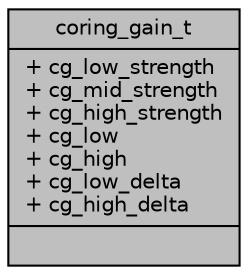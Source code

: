 digraph "coring_gain_t"
{
 // INTERACTIVE_SVG=YES
 // LATEX_PDF_SIZE
  bgcolor="transparent";
  edge [fontname="Helvetica",fontsize="10",labelfontname="Helvetica",labelfontsize="10"];
  node [fontname="Helvetica",fontsize="10",shape=record];
  Node1 [label="{coring_gain_t\n|+ cg_low_strength\l+ cg_mid_strength\l+ cg_high_strength\l+ cg_low\l+ cg_high\l+ cg_low_delta\l+ cg_high_delta\l|}",height=0.2,width=0.4,color="black", fillcolor="grey75", style="filled", fontcolor="black",tooltip=" "];
}

